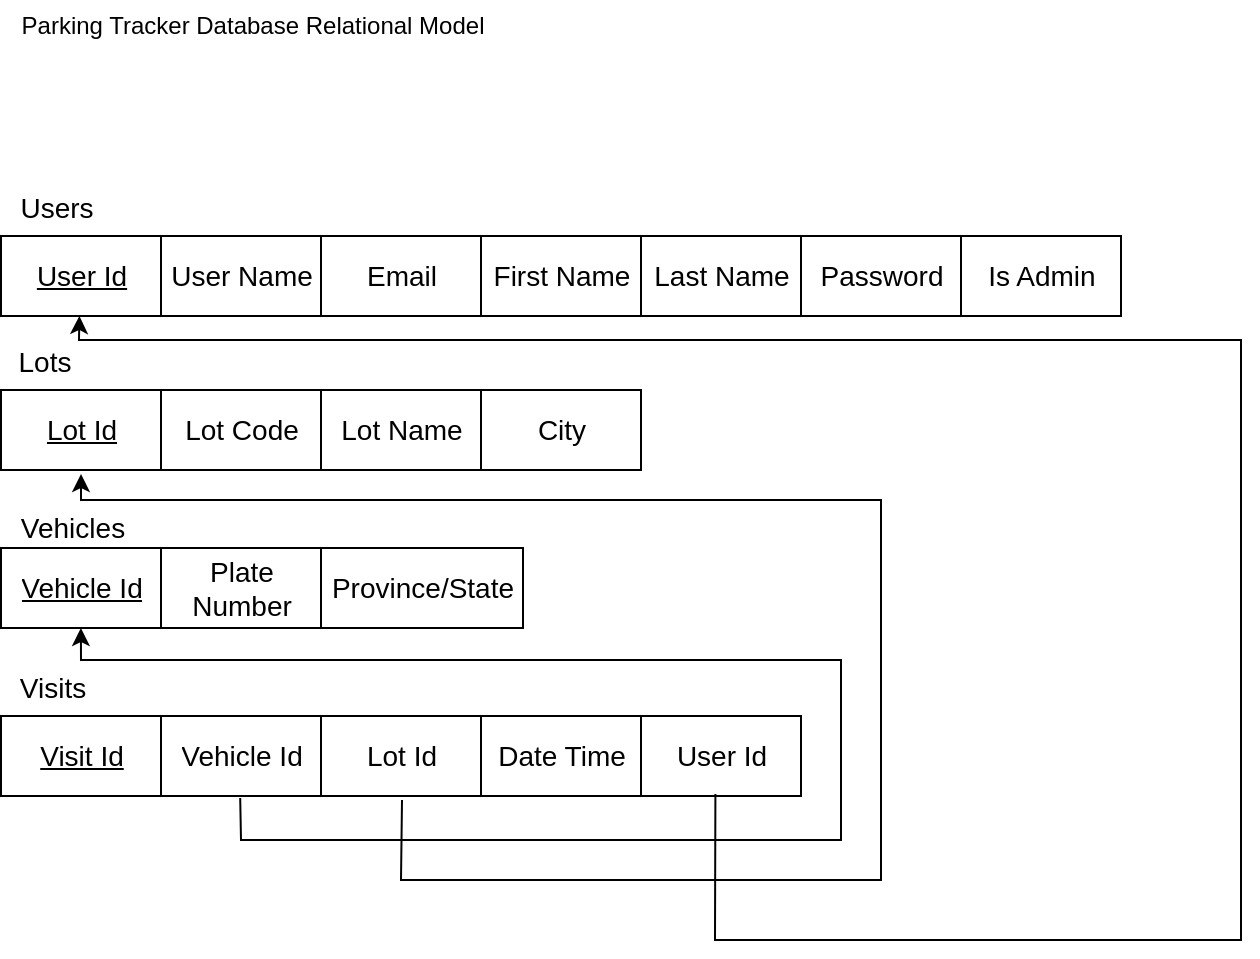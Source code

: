 <mxfile version="22.1.3" type="google">
  <diagram name="Page-1" id="bY42vD4mJ3yGeeIxXths">
    <mxGraphModel grid="0" page="1" gridSize="10" guides="1" tooltips="1" connect="1" arrows="1" fold="1" pageScale="1" pageWidth="850" pageHeight="1100" math="0" shadow="0">
      <root>
        <mxCell id="0" />
        <mxCell id="1" parent="0" />
        <mxCell id="RR6m12zKIs68_iJ2FVoJ-2" value="" style="shape=table;html=1;whiteSpace=wrap;startSize=0;container=1;collapsible=0;childLayout=tableLayout;fontSize=14;" vertex="1" parent="1">
          <mxGeometry x="119.5" y="143" width="560" height="40" as="geometry" />
        </mxCell>
        <mxCell id="RR6m12zKIs68_iJ2FVoJ-3" value="" style="shape=tableRow;horizontal=0;startSize=0;swimlaneHead=0;swimlaneBody=0;top=0;left=0;bottom=0;right=0;collapsible=0;dropTarget=0;fillColor=none;points=[[0,0.5],[1,0.5]];portConstraint=eastwest;fontSize=14;" vertex="1" parent="RR6m12zKIs68_iJ2FVoJ-2">
          <mxGeometry width="560" height="40" as="geometry" />
        </mxCell>
        <mxCell id="RR6m12zKIs68_iJ2FVoJ-4" value="User Id" style="shape=partialRectangle;html=1;whiteSpace=wrap;connectable=0;fillColor=none;top=0;left=0;bottom=0;right=0;overflow=hidden;fontSize=14;fontStyle=4" vertex="1" parent="RR6m12zKIs68_iJ2FVoJ-3">
          <mxGeometry width="80" height="40" as="geometry">
            <mxRectangle width="80" height="40" as="alternateBounds" />
          </mxGeometry>
        </mxCell>
        <mxCell id="RR6m12zKIs68_iJ2FVoJ-5" value="User Name" style="shape=partialRectangle;html=1;whiteSpace=wrap;connectable=0;fillColor=none;top=0;left=0;bottom=0;right=0;overflow=hidden;fontSize=14;" vertex="1" parent="RR6m12zKIs68_iJ2FVoJ-3">
          <mxGeometry x="80" width="80" height="40" as="geometry">
            <mxRectangle width="80" height="40" as="alternateBounds" />
          </mxGeometry>
        </mxCell>
        <mxCell id="RR6m12zKIs68_iJ2FVoJ-6" value="Email" style="shape=partialRectangle;html=1;whiteSpace=wrap;connectable=0;fillColor=none;top=0;left=0;bottom=0;right=0;overflow=hidden;fontSize=14;" vertex="1" parent="RR6m12zKIs68_iJ2FVoJ-3">
          <mxGeometry x="160" width="80" height="40" as="geometry">
            <mxRectangle width="80" height="40" as="alternateBounds" />
          </mxGeometry>
        </mxCell>
        <mxCell id="RR6m12zKIs68_iJ2FVoJ-7" value="First Name" style="shape=partialRectangle;html=1;whiteSpace=wrap;connectable=0;fillColor=none;top=0;left=0;bottom=0;right=0;overflow=hidden;fontSize=14;" vertex="1" parent="RR6m12zKIs68_iJ2FVoJ-3">
          <mxGeometry x="240" width="80" height="40" as="geometry">
            <mxRectangle width="80" height="40" as="alternateBounds" />
          </mxGeometry>
        </mxCell>
        <mxCell id="RR6m12zKIs68_iJ2FVoJ-8" value="Last Name" style="shape=partialRectangle;html=1;whiteSpace=wrap;connectable=0;fillColor=none;top=0;left=0;bottom=0;right=0;overflow=hidden;fontSize=14;" vertex="1" parent="RR6m12zKIs68_iJ2FVoJ-3">
          <mxGeometry x="320" width="80" height="40" as="geometry">
            <mxRectangle width="80" height="40" as="alternateBounds" />
          </mxGeometry>
        </mxCell>
        <mxCell id="RR6m12zKIs68_iJ2FVoJ-106" value="Password" style="shape=partialRectangle;html=1;whiteSpace=wrap;connectable=0;fillColor=none;top=0;left=0;bottom=0;right=0;overflow=hidden;fontSize=14;align=center;" vertex="1" parent="RR6m12zKIs68_iJ2FVoJ-3">
          <mxGeometry x="400" width="80" height="40" as="geometry">
            <mxRectangle width="80" height="40" as="alternateBounds" />
          </mxGeometry>
        </mxCell>
        <mxCell id="RR6m12zKIs68_iJ2FVoJ-105" value="Is Admin" style="shape=partialRectangle;html=1;whiteSpace=wrap;connectable=0;fillColor=none;top=0;left=0;bottom=0;right=0;overflow=hidden;fontSize=14;" vertex="1" parent="RR6m12zKIs68_iJ2FVoJ-3">
          <mxGeometry x="480" width="80" height="40" as="geometry">
            <mxRectangle width="80" height="40" as="alternateBounds" />
          </mxGeometry>
        </mxCell>
        <mxCell id="RR6m12zKIs68_iJ2FVoJ-9" value="Users" style="text;html=1;align=center;verticalAlign=middle;resizable=0;points=[];autosize=1;strokeColor=none;fillColor=none;fontSize=14;rotation=0;" vertex="1" parent="1">
          <mxGeometry x="119.5" y="115" width="55" height="28" as="geometry" />
        </mxCell>
        <mxCell id="RR6m12zKIs68_iJ2FVoJ-10" value="Lots" style="text;html=1;align=center;verticalAlign=middle;resizable=0;points=[];autosize=1;strokeColor=none;fillColor=none;fontSize=14;" vertex="1" parent="1">
          <mxGeometry x="119" y="192" width="44" height="28" as="geometry" />
        </mxCell>
        <mxCell id="RR6m12zKIs68_iJ2FVoJ-11" value="Vehicles" style="text;html=1;align=center;verticalAlign=middle;resizable=0;points=[];autosize=1;strokeColor=none;fillColor=none;fontSize=14;" vertex="1" parent="1">
          <mxGeometry x="119.5" y="275" width="70" height="28" as="geometry" />
        </mxCell>
        <mxCell id="RR6m12zKIs68_iJ2FVoJ-12" value="Visits" style="text;html=1;align=center;verticalAlign=middle;resizable=0;points=[];autosize=1;strokeColor=none;fillColor=none;fontSize=14;" vertex="1" parent="1">
          <mxGeometry x="119" y="355" width="51" height="28" as="geometry" />
        </mxCell>
        <mxCell id="RR6m12zKIs68_iJ2FVoJ-14" value="" style="shape=table;html=1;whiteSpace=wrap;startSize=0;container=1;collapsible=0;childLayout=tableLayout;fontSize=14;" vertex="1" parent="1">
          <mxGeometry x="119.5" y="220" width="320" height="40" as="geometry" />
        </mxCell>
        <mxCell id="RR6m12zKIs68_iJ2FVoJ-15" value="" style="shape=tableRow;horizontal=0;startSize=0;swimlaneHead=0;swimlaneBody=0;top=0;left=0;bottom=0;right=0;collapsible=0;dropTarget=0;fillColor=none;points=[[0,0.5],[1,0.5]];portConstraint=eastwest;fontSize=14;" vertex="1" parent="RR6m12zKIs68_iJ2FVoJ-14">
          <mxGeometry width="320" height="40" as="geometry" />
        </mxCell>
        <mxCell id="RR6m12zKIs68_iJ2FVoJ-16" value="Lot Id" style="shape=partialRectangle;html=1;whiteSpace=wrap;connectable=0;fillColor=none;top=0;left=0;bottom=0;right=0;overflow=hidden;fontSize=14;fontStyle=4" vertex="1" parent="RR6m12zKIs68_iJ2FVoJ-15">
          <mxGeometry width="80" height="40" as="geometry">
            <mxRectangle width="80" height="40" as="alternateBounds" />
          </mxGeometry>
        </mxCell>
        <mxCell id="RR6m12zKIs68_iJ2FVoJ-17" value="Lot Code" style="shape=partialRectangle;html=1;whiteSpace=wrap;connectable=0;fillColor=none;top=0;left=0;bottom=0;right=0;overflow=hidden;fontSize=14;" vertex="1" parent="RR6m12zKIs68_iJ2FVoJ-15">
          <mxGeometry x="80" width="80" height="40" as="geometry">
            <mxRectangle width="80" height="40" as="alternateBounds" />
          </mxGeometry>
        </mxCell>
        <mxCell id="RR6m12zKIs68_iJ2FVoJ-18" value="Lot Name" style="shape=partialRectangle;html=1;whiteSpace=wrap;connectable=0;fillColor=none;top=0;left=0;bottom=0;right=0;overflow=hidden;fontSize=14;" vertex="1" parent="RR6m12zKIs68_iJ2FVoJ-15">
          <mxGeometry x="160" width="80" height="40" as="geometry">
            <mxRectangle width="80" height="40" as="alternateBounds" />
          </mxGeometry>
        </mxCell>
        <mxCell id="RR6m12zKIs68_iJ2FVoJ-19" value="City" style="shape=partialRectangle;html=1;whiteSpace=wrap;connectable=0;fillColor=none;top=0;left=0;bottom=0;right=0;overflow=hidden;fontSize=14;" vertex="1" parent="RR6m12zKIs68_iJ2FVoJ-15">
          <mxGeometry x="240" width="80" height="40" as="geometry">
            <mxRectangle width="80" height="40" as="alternateBounds" />
          </mxGeometry>
        </mxCell>
        <mxCell id="RR6m12zKIs68_iJ2FVoJ-21" value="" style="shape=table;html=1;whiteSpace=wrap;startSize=0;container=1;collapsible=0;childLayout=tableLayout;fontSize=14;" vertex="1" parent="1">
          <mxGeometry x="119.5" y="299" width="261" height="40" as="geometry" />
        </mxCell>
        <mxCell id="RR6m12zKIs68_iJ2FVoJ-22" value="" style="shape=tableRow;horizontal=0;startSize=0;swimlaneHead=0;swimlaneBody=0;top=0;left=0;bottom=0;right=0;collapsible=0;dropTarget=0;fillColor=none;points=[[0,0.5],[1,0.5]];portConstraint=eastwest;fontSize=14;" vertex="1" parent="RR6m12zKIs68_iJ2FVoJ-21">
          <mxGeometry width="261" height="40" as="geometry" />
        </mxCell>
        <mxCell id="RR6m12zKIs68_iJ2FVoJ-23" value="Vehicle Id" style="shape=partialRectangle;html=1;whiteSpace=wrap;connectable=0;fillColor=none;top=0;left=0;bottom=0;right=0;overflow=hidden;fontSize=14;fontStyle=4" vertex="1" parent="RR6m12zKIs68_iJ2FVoJ-22">
          <mxGeometry width="80" height="40" as="geometry">
            <mxRectangle width="80" height="40" as="alternateBounds" />
          </mxGeometry>
        </mxCell>
        <mxCell id="RR6m12zKIs68_iJ2FVoJ-24" value="Plate Number" style="shape=partialRectangle;html=1;whiteSpace=wrap;connectable=0;fillColor=none;top=0;left=0;bottom=0;right=0;overflow=hidden;fontSize=14;" vertex="1" parent="RR6m12zKIs68_iJ2FVoJ-22">
          <mxGeometry x="80" width="80" height="40" as="geometry">
            <mxRectangle width="80" height="40" as="alternateBounds" />
          </mxGeometry>
        </mxCell>
        <mxCell id="RR6m12zKIs68_iJ2FVoJ-25" value="Province/State" style="shape=partialRectangle;html=1;whiteSpace=wrap;connectable=0;fillColor=none;top=0;left=0;bottom=0;right=0;overflow=hidden;fontSize=14;" vertex="1" parent="RR6m12zKIs68_iJ2FVoJ-22">
          <mxGeometry x="160" width="101" height="40" as="geometry">
            <mxRectangle width="101" height="40" as="alternateBounds" />
          </mxGeometry>
        </mxCell>
        <mxCell id="RR6m12zKIs68_iJ2FVoJ-27" value="" style="shape=table;html=1;whiteSpace=wrap;startSize=0;container=1;collapsible=0;childLayout=tableLayout;fontSize=14;" vertex="1" parent="1">
          <mxGeometry x="119.5" y="383" width="400" height="40" as="geometry" />
        </mxCell>
        <mxCell id="RR6m12zKIs68_iJ2FVoJ-28" value="" style="shape=tableRow;horizontal=0;startSize=0;swimlaneHead=0;swimlaneBody=0;top=0;left=0;bottom=0;right=0;collapsible=0;dropTarget=0;fillColor=none;points=[[0,0.5],[1,0.5]];portConstraint=eastwest;fontSize=14;" vertex="1" parent="RR6m12zKIs68_iJ2FVoJ-27">
          <mxGeometry width="400" height="40" as="geometry" />
        </mxCell>
        <mxCell id="RR6m12zKIs68_iJ2FVoJ-29" value="Visit Id" style="shape=partialRectangle;html=1;whiteSpace=wrap;connectable=0;fillColor=none;top=0;left=0;bottom=0;right=0;overflow=hidden;fontSize=14;fontStyle=4" vertex="1" parent="RR6m12zKIs68_iJ2FVoJ-28">
          <mxGeometry width="80" height="40" as="geometry">
            <mxRectangle width="80" height="40" as="alternateBounds" />
          </mxGeometry>
        </mxCell>
        <mxCell id="RR6m12zKIs68_iJ2FVoJ-30" value="Vehicle Id" style="shape=partialRectangle;html=1;whiteSpace=wrap;connectable=0;fillColor=none;top=0;left=0;bottom=0;right=0;overflow=hidden;fontSize=14;" vertex="1" parent="RR6m12zKIs68_iJ2FVoJ-28">
          <mxGeometry x="80" width="80" height="40" as="geometry">
            <mxRectangle width="80" height="40" as="alternateBounds" />
          </mxGeometry>
        </mxCell>
        <mxCell id="RR6m12zKIs68_iJ2FVoJ-31" value="Lot Id" style="shape=partialRectangle;html=1;whiteSpace=wrap;connectable=0;fillColor=none;top=0;left=0;bottom=0;right=0;overflow=hidden;fontSize=14;" vertex="1" parent="RR6m12zKIs68_iJ2FVoJ-28">
          <mxGeometry x="160" width="80" height="40" as="geometry">
            <mxRectangle width="80" height="40" as="alternateBounds" />
          </mxGeometry>
        </mxCell>
        <mxCell id="RR6m12zKIs68_iJ2FVoJ-32" value="Date Time" style="shape=partialRectangle;html=1;whiteSpace=wrap;connectable=0;fillColor=none;top=0;left=0;bottom=0;right=0;overflow=hidden;fontSize=14;" vertex="1" parent="RR6m12zKIs68_iJ2FVoJ-28">
          <mxGeometry x="240" width="80" height="40" as="geometry">
            <mxRectangle width="80" height="40" as="alternateBounds" />
          </mxGeometry>
        </mxCell>
        <mxCell id="RR6m12zKIs68_iJ2FVoJ-107" value="User Id" style="shape=partialRectangle;html=1;whiteSpace=wrap;connectable=0;fillColor=none;top=0;left=0;bottom=0;right=0;overflow=hidden;fontSize=14;" vertex="1" parent="RR6m12zKIs68_iJ2FVoJ-28">
          <mxGeometry x="320" width="80" height="40" as="geometry">
            <mxRectangle width="80" height="40" as="alternateBounds" />
          </mxGeometry>
        </mxCell>
        <mxCell id="RR6m12zKIs68_iJ2FVoJ-114" value="Parking Tracker Database Relational Model" style="text;html=1;align=center;verticalAlign=middle;resizable=0;points=[];autosize=1;strokeColor=none;fillColor=none;" vertex="1" parent="1">
          <mxGeometry x="119.5" y="25" width="250" height="26" as="geometry" />
        </mxCell>
        <mxCell id="RR6m12zKIs68_iJ2FVoJ-113" value="" style="endArrow=classic;html=1;rounded=0;entryX=0.153;entryY=1;entryDx=0;entryDy=0;entryPerimeter=0;exitX=0.299;exitY=1.025;exitDx=0;exitDy=0;exitPerimeter=0;" edge="1" parent="1" source="RR6m12zKIs68_iJ2FVoJ-28" target="RR6m12zKIs68_iJ2FVoJ-22">
          <mxGeometry width="50" height="50" relative="1" as="geometry">
            <mxPoint x="240" y="537" as="sourcePoint" />
            <mxPoint x="619.5" y="485" as="targetPoint" />
            <Array as="points">
              <mxPoint x="239.5" y="445" />
              <mxPoint x="539.5" y="445" />
              <mxPoint x="539.5" y="355" />
              <mxPoint x="159.5" y="355" />
            </Array>
          </mxGeometry>
        </mxCell>
        <mxCell id="RR6m12zKIs68_iJ2FVoJ-112" value="" style="endArrow=classic;html=1;rounded=0;entryX=0.125;entryY=1.05;entryDx=0;entryDy=0;entryPerimeter=0;" edge="1" parent="1" target="RR6m12zKIs68_iJ2FVoJ-15">
          <mxGeometry width="50" height="50" relative="1" as="geometry">
            <mxPoint x="320" y="425" as="sourcePoint" />
            <mxPoint x="619.5" y="485" as="targetPoint" />
            <Array as="points">
              <mxPoint x="319.5" y="465" />
              <mxPoint x="559.5" y="465" />
              <mxPoint x="559.5" y="275" />
              <mxPoint x="159.5" y="275" />
            </Array>
          </mxGeometry>
        </mxCell>
        <mxCell id="RR6m12zKIs68_iJ2FVoJ-108" value="" style="endArrow=classic;html=1;rounded=0;exitX=0.893;exitY=0.975;exitDx=0;exitDy=0;exitPerimeter=0;entryX=0.07;entryY=1;entryDx=0;entryDy=0;entryPerimeter=0;" edge="1" parent="1" source="RR6m12zKIs68_iJ2FVoJ-28" target="RR6m12zKIs68_iJ2FVoJ-3">
          <mxGeometry width="50" height="50" relative="1" as="geometry">
            <mxPoint x="479.5" y="495" as="sourcePoint" />
            <mxPoint x="619.5" y="485" as="targetPoint" />
            <Array as="points">
              <mxPoint x="476.5" y="495" />
              <mxPoint x="739.5" y="495" />
              <mxPoint x="739.5" y="195" />
              <mxPoint x="158.5" y="195" />
            </Array>
          </mxGeometry>
        </mxCell>
      </root>
    </mxGraphModel>
  </diagram>
</mxfile>
